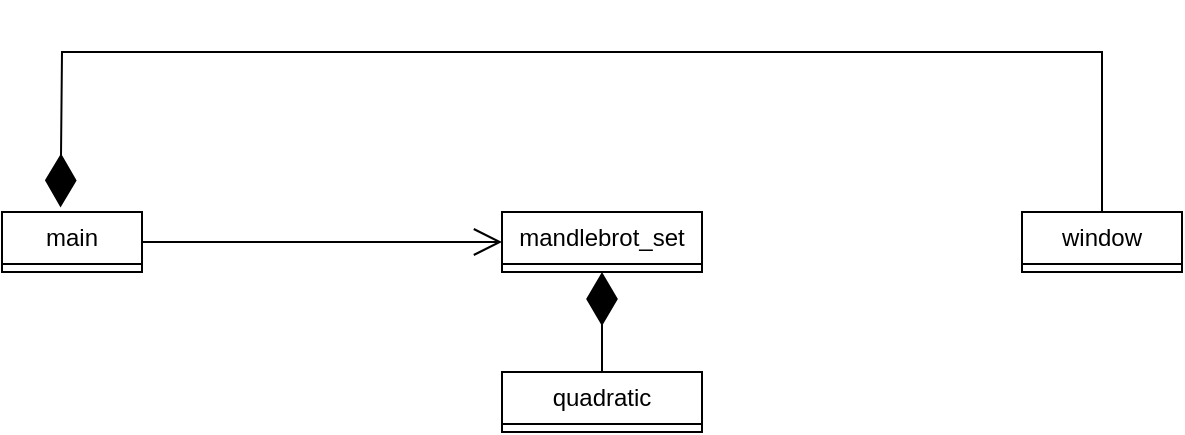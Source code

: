 <mxfile version="24.7.8">
  <diagram id="C5RBs43oDa-KdzZeNtuy" name="Page-1">
    <mxGraphModel dx="683" dy="414" grid="1" gridSize="10" guides="1" tooltips="1" connect="1" arrows="1" fold="1" page="1" pageScale="1" pageWidth="827" pageHeight="1169" math="0" shadow="0">
      <root>
        <mxCell id="WIyWlLk6GJQsqaUBKTNV-0" />
        <mxCell id="WIyWlLk6GJQsqaUBKTNV-1" parent="WIyWlLk6GJQsqaUBKTNV-0" />
        <mxCell id="Y5VoTXoHeSF8C0NbCVjU-10" value="window" style="swimlane;fontStyle=0;childLayout=stackLayout;horizontal=1;startSize=26;fillColor=none;horizontalStack=0;resizeParent=1;resizeParentMax=0;resizeLast=0;collapsible=1;marginBottom=0;whiteSpace=wrap;html=1;" parent="WIyWlLk6GJQsqaUBKTNV-1" vertex="1" collapsed="1">
          <mxGeometry x="600" y="400" width="80" height="30" as="geometry">
            <mxRectangle x="600" y="400" width="360" height="70" as="alternateBounds" />
          </mxGeometry>
        </mxCell>
        <mxCell id="Y5VoTXoHeSF8C0NbCVjU-11" value="+all function for creating, destroying and drawing on window" style="text;strokeColor=none;fillColor=none;align=left;verticalAlign=top;spacingLeft=4;spacingRight=4;overflow=hidden;rotatable=0;points=[[0,0.5],[1,0.5]];portConstraint=eastwest;whiteSpace=wrap;html=1;" parent="Y5VoTXoHeSF8C0NbCVjU-10" vertex="1">
          <mxGeometry y="26" width="360" height="44" as="geometry" />
        </mxCell>
        <mxCell id="Y5VoTXoHeSF8C0NbCVjU-15" value="mandlebrot_set" style="swimlane;fontStyle=0;childLayout=stackLayout;horizontal=1;startSize=26;fillColor=none;horizontalStack=0;resizeParent=1;resizeParentMax=0;resizeLast=0;collapsible=1;marginBottom=0;whiteSpace=wrap;html=1;" parent="WIyWlLk6GJQsqaUBKTNV-1" vertex="1" collapsed="1">
          <mxGeometry x="340" y="400" width="100" height="30" as="geometry">
            <mxRectangle x="350" y="410" width="140" height="104" as="alternateBounds" />
          </mxGeometry>
        </mxCell>
        <mxCell id="Y5VoTXoHeSF8C0NbCVjU-16" value="+ field: type" style="text;strokeColor=none;fillColor=none;align=left;verticalAlign=top;spacingLeft=4;spacingRight=4;overflow=hidden;rotatable=0;points=[[0,0.5],[1,0.5]];portConstraint=eastwest;whiteSpace=wrap;html=1;" parent="Y5VoTXoHeSF8C0NbCVjU-15" vertex="1">
          <mxGeometry y="26" width="140" height="26" as="geometry" />
        </mxCell>
        <mxCell id="Y5VoTXoHeSF8C0NbCVjU-17" value="+ field: type" style="text;strokeColor=none;fillColor=none;align=left;verticalAlign=top;spacingLeft=4;spacingRight=4;overflow=hidden;rotatable=0;points=[[0,0.5],[1,0.5]];portConstraint=eastwest;whiteSpace=wrap;html=1;" parent="Y5VoTXoHeSF8C0NbCVjU-15" vertex="1">
          <mxGeometry y="52" width="140" height="26" as="geometry" />
        </mxCell>
        <mxCell id="Y5VoTXoHeSF8C0NbCVjU-18" value="+ field: type" style="text;strokeColor=none;fillColor=none;align=left;verticalAlign=top;spacingLeft=4;spacingRight=4;overflow=hidden;rotatable=0;points=[[0,0.5],[1,0.5]];portConstraint=eastwest;whiteSpace=wrap;html=1;" parent="Y5VoTXoHeSF8C0NbCVjU-15" vertex="1">
          <mxGeometry y="78" width="140" height="26" as="geometry" />
        </mxCell>
        <mxCell id="Y5VoTXoHeSF8C0NbCVjU-20" value="quadratic" style="swimlane;fontStyle=0;childLayout=stackLayout;horizontal=1;startSize=26;fillColor=none;horizontalStack=0;resizeParent=1;resizeParentMax=0;resizeLast=0;collapsible=1;marginBottom=0;whiteSpace=wrap;html=1;" parent="WIyWlLk6GJQsqaUBKTNV-1" vertex="1" collapsed="1">
          <mxGeometry x="340" y="480" width="100" height="30" as="geometry">
            <mxRectangle x="100" y="400" width="140" height="104" as="alternateBounds" />
          </mxGeometry>
        </mxCell>
        <mxCell id="Y5VoTXoHeSF8C0NbCVjU-21" value="+ field: type" style="text;strokeColor=none;fillColor=none;align=left;verticalAlign=top;spacingLeft=4;spacingRight=4;overflow=hidden;rotatable=0;points=[[0,0.5],[1,0.5]];portConstraint=eastwest;whiteSpace=wrap;html=1;" parent="Y5VoTXoHeSF8C0NbCVjU-20" vertex="1">
          <mxGeometry y="26" width="140" height="26" as="geometry" />
        </mxCell>
        <mxCell id="Y5VoTXoHeSF8C0NbCVjU-22" value="+ field: type" style="text;strokeColor=none;fillColor=none;align=left;verticalAlign=top;spacingLeft=4;spacingRight=4;overflow=hidden;rotatable=0;points=[[0,0.5],[1,0.5]];portConstraint=eastwest;whiteSpace=wrap;html=1;" parent="Y5VoTXoHeSF8C0NbCVjU-20" vertex="1">
          <mxGeometry y="52" width="140" height="26" as="geometry" />
        </mxCell>
        <mxCell id="Y5VoTXoHeSF8C0NbCVjU-23" value="+ field: type" style="text;strokeColor=none;fillColor=none;align=left;verticalAlign=top;spacingLeft=4;spacingRight=4;overflow=hidden;rotatable=0;points=[[0,0.5],[1,0.5]];portConstraint=eastwest;whiteSpace=wrap;html=1;" parent="Y5VoTXoHeSF8C0NbCVjU-20" vertex="1">
          <mxGeometry y="78" width="140" height="26" as="geometry" />
        </mxCell>
        <mxCell id="Y5VoTXoHeSF8C0NbCVjU-25" value="" style="endArrow=diamondThin;endFill=1;endSize=24;html=1;rounded=0;exitX=0.5;exitY=0;exitDx=0;exitDy=0;entryX=0.5;entryY=1;entryDx=0;entryDy=0;" parent="WIyWlLk6GJQsqaUBKTNV-1" source="Y5VoTXoHeSF8C0NbCVjU-20" target="Y5VoTXoHeSF8C0NbCVjU-15" edge="1">
          <mxGeometry width="160" relative="1" as="geometry">
            <mxPoint x="390" y="510" as="sourcePoint" />
            <mxPoint x="550" y="510" as="targetPoint" />
          </mxGeometry>
        </mxCell>
        <mxCell id="Y5VoTXoHeSF8C0NbCVjU-26" value="main" style="swimlane;fontStyle=0;childLayout=stackLayout;horizontal=1;startSize=26;fillColor=none;horizontalStack=0;resizeParent=1;resizeParentMax=0;resizeLast=0;collapsible=1;marginBottom=0;whiteSpace=wrap;html=1;" parent="WIyWlLk6GJQsqaUBKTNV-1" vertex="1" collapsed="1">
          <mxGeometry x="90" y="400" width="70" height="30" as="geometry">
            <mxRectangle x="90" y="400" width="140" height="104" as="alternateBounds" />
          </mxGeometry>
        </mxCell>
        <mxCell id="Y5VoTXoHeSF8C0NbCVjU-27" value="+ field: type" style="text;strokeColor=none;fillColor=none;align=left;verticalAlign=top;spacingLeft=4;spacingRight=4;overflow=hidden;rotatable=0;points=[[0,0.5],[1,0.5]];portConstraint=eastwest;whiteSpace=wrap;html=1;" parent="Y5VoTXoHeSF8C0NbCVjU-26" vertex="1">
          <mxGeometry y="26" width="140" height="26" as="geometry" />
        </mxCell>
        <mxCell id="Y5VoTXoHeSF8C0NbCVjU-28" value="+ field: type" style="text;strokeColor=none;fillColor=none;align=left;verticalAlign=top;spacingLeft=4;spacingRight=4;overflow=hidden;rotatable=0;points=[[0,0.5],[1,0.5]];portConstraint=eastwest;whiteSpace=wrap;html=1;" parent="Y5VoTXoHeSF8C0NbCVjU-26" vertex="1">
          <mxGeometry y="52" width="140" height="26" as="geometry" />
        </mxCell>
        <mxCell id="Y5VoTXoHeSF8C0NbCVjU-29" value="+ field: type" style="text;strokeColor=none;fillColor=none;align=left;verticalAlign=top;spacingLeft=4;spacingRight=4;overflow=hidden;rotatable=0;points=[[0,0.5],[1,0.5]];portConstraint=eastwest;whiteSpace=wrap;html=1;" parent="Y5VoTXoHeSF8C0NbCVjU-26" vertex="1">
          <mxGeometry y="78" width="140" height="26" as="geometry" />
        </mxCell>
        <mxCell id="Y5VoTXoHeSF8C0NbCVjU-30" value="" style="endArrow=open;endFill=1;endSize=12;html=1;rounded=0;exitX=1;exitY=0.5;exitDx=0;exitDy=0;entryX=0;entryY=0.5;entryDx=0;entryDy=0;" parent="WIyWlLk6GJQsqaUBKTNV-1" source="Y5VoTXoHeSF8C0NbCVjU-26" target="Y5VoTXoHeSF8C0NbCVjU-15" edge="1">
          <mxGeometry width="160" relative="1" as="geometry">
            <mxPoint x="180" y="414.66" as="sourcePoint" />
            <mxPoint x="340" y="414.66" as="targetPoint" />
          </mxGeometry>
        </mxCell>
        <mxCell id="Y5VoTXoHeSF8C0NbCVjU-31" value="" style="endArrow=diamondThin;endFill=1;endSize=24;html=1;rounded=0;exitX=0.5;exitY=0;exitDx=0;exitDy=0;entryX=0.418;entryY=-0.076;entryDx=0;entryDy=0;entryPerimeter=0;" parent="WIyWlLk6GJQsqaUBKTNV-1" source="Y5VoTXoHeSF8C0NbCVjU-10" target="Y5VoTXoHeSF8C0NbCVjU-26" edge="1">
          <mxGeometry width="160" relative="1" as="geometry">
            <mxPoint x="640" y="260" as="sourcePoint" />
            <mxPoint x="50" y="320" as="targetPoint" />
            <Array as="points">
              <mxPoint x="640" y="320" />
              <mxPoint x="120" y="320" />
            </Array>
          </mxGeometry>
        </mxCell>
      </root>
    </mxGraphModel>
  </diagram>
</mxfile>
